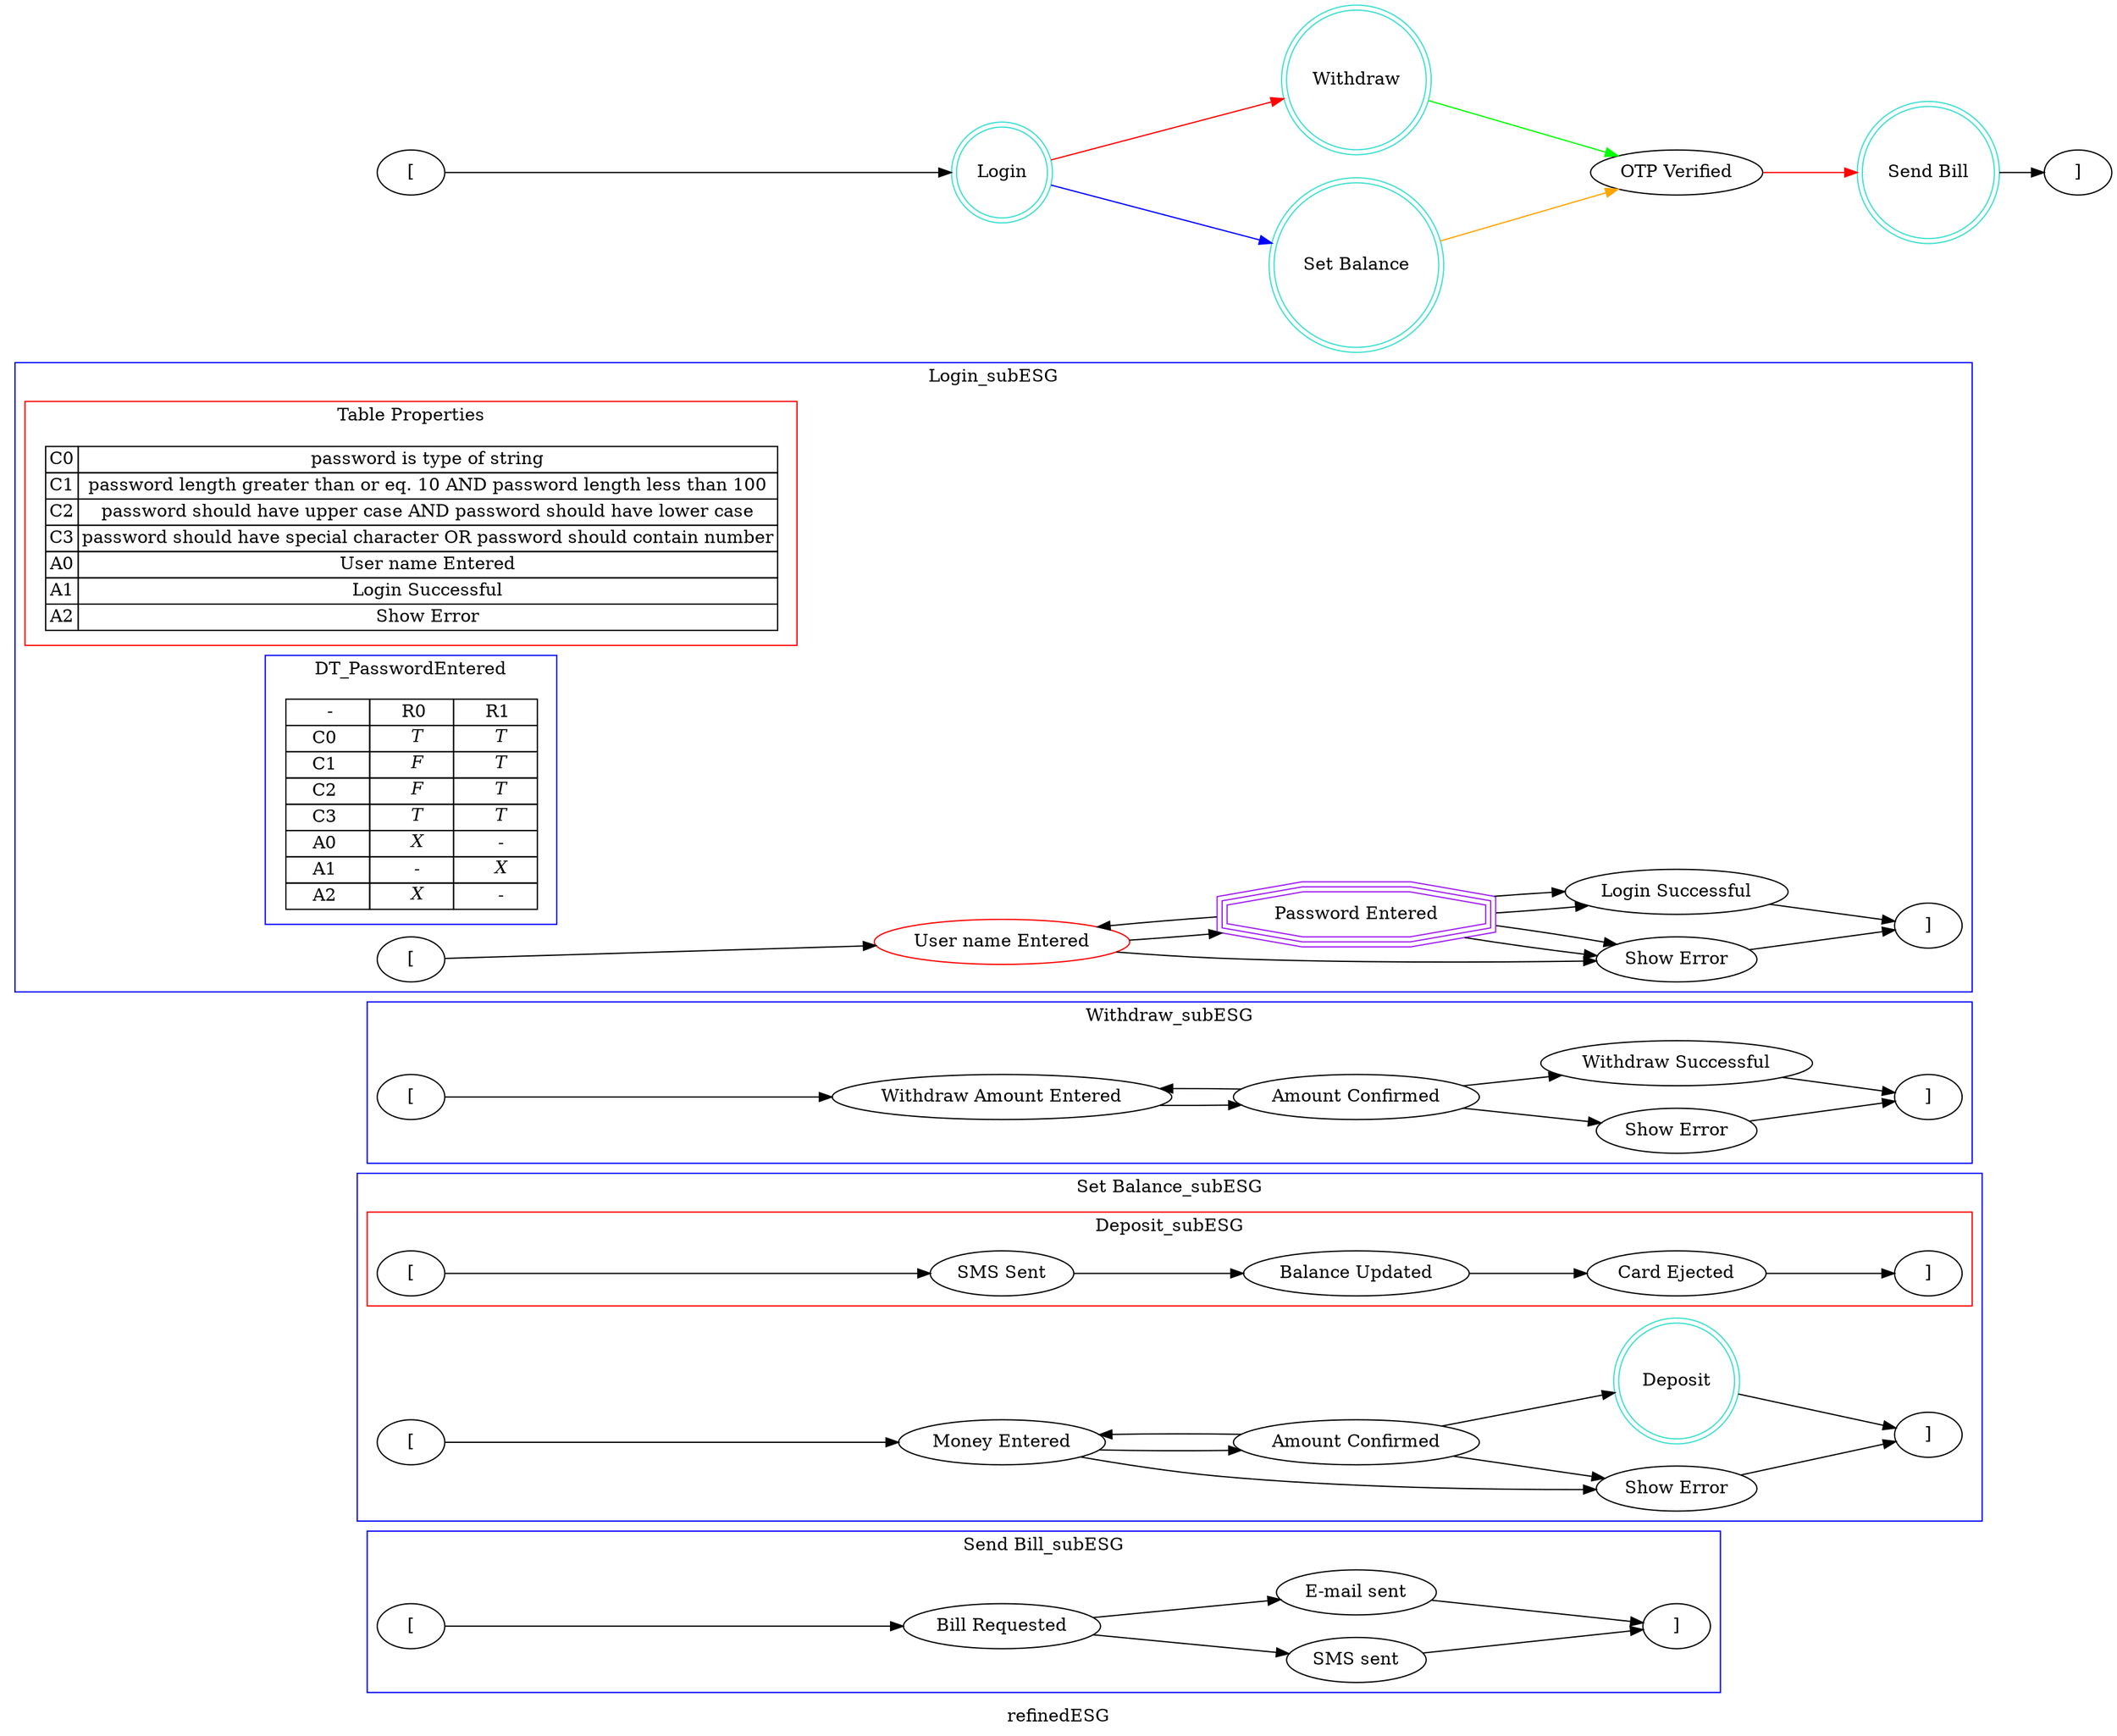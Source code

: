 digraph G {
rankdir = LR
subgraph clusterSendBill_subESG {
label = SendBill_subESG
color = "blue"
label = "Send Bill_subESG";
esg5_vertex0 -> esg5_vertex1[ color = black];
esg5_vertex1 -> esg5_vertex2[ color = black];
esg5_vertex1 -> esg5_vertex3[ color = black];
esg5_vertex2 -> esg5_vertex4[ color = black];
esg5_vertex3 -> esg5_vertex4[ color = black];
esg5_vertex0 [label = "[", shape = ellipse, color=black]
esg5_vertex1 [label = "Bill Requested", shape = ellipse, color=black]
esg5_vertex2 [label = "SMS sent", shape = ellipse, color=black]
esg5_vertex3 [label = "E-mail sent", shape = ellipse, color=black]
esg5_vertex4 [label = "]", shape = ellipse, color=black]
}
subgraph clusterSetBalance_subESG {
label = SetBalance_subESG
color = "blue"
subgraph clusterDeposit_subESG {
label = Deposit_subESG
color = "red"
label = "Deposit_subESG";
esg4_vertex0 -> esg4_vertex1[ color = black];
esg4_vertex1 -> esg4_vertex2[ color = black];
esg4_vertex2 -> esg4_vertex3[ color = black];
esg4_vertex3 -> esg4_vertex4[ color = black];
esg4_vertex0 [label = "[", shape = ellipse, color=black]
esg4_vertex1 [label = "SMS Sent", shape = ellipse, color=black]
esg4_vertex2 [label = "Balance Updated", shape = ellipse, color=black]
esg4_vertex3 [label = "Card Ejected", shape = ellipse, color=black]
esg4_vertex4 [label = "]", shape = ellipse, color=black]
}
label = "Set Balance_subESG";
esg3_vertex0 -> esg3_vertex1[ color = black];
esg3_vertex1 -> esg3_vertex2[ color = black];
esg3_vertex1 -> esg3_vertex3[ color = black];
esg3_vertex2 -> esg3_vertex3[ color = black];
esg3_vertex2 -> esg3_vertex1[ color = black];
esg3_vertex2 -> esg3_vertex4[ color = black];
esg3_vertex3 -> esg3_vertex5[ color = black];
esg3_vertex4 -> esg3_vertex5[ color = black];
esg3_vertex0 [label = "[", shape = ellipse, color=black]
esg3_vertex1 [label = "Money Entered", shape = ellipse, color=black]
esg3_vertex2 [label = "Amount Confirmed", shape = ellipse, color=black]
esg3_vertex3 [label = "Show Error", shape = ellipse, color=black]
esg3_vertex4 [label = "Deposit", shape = doublecircle, color=turquoise]
esg3_vertex5 [label = "]", shape = ellipse, color=black]
}
subgraph clusterWithdraw_subESG {
label = Withdraw_subESG
color = "blue"
label = "Withdraw_subESG";
esg2_vertex0 -> esg2_vertex1[ color = black];
esg2_vertex1 -> esg2_vertex2[ color = black];
esg2_vertex2 -> esg2_vertex3[ color = black];
esg2_vertex2 -> esg2_vertex1[ color = black];
esg2_vertex2 -> esg2_vertex4[ color = black];
esg2_vertex3 -> esg2_vertex5[ color = black];
esg2_vertex4 -> esg2_vertex5[ color = black];
esg2_vertex0 [label = "[", shape = ellipse, color=black]
esg2_vertex1 [label = "Withdraw Amount Entered", shape = ellipse, color=black]
esg2_vertex2 [label = "Amount Confirmed", shape = ellipse, color=black]
esg2_vertex3 [label = "Show Error", shape = ellipse, color=black]
esg2_vertex4 [label = "Withdraw Successful", shape = ellipse, color=black]
esg2_vertex5 [label = "]", shape = ellipse, color=black]
}
subgraph clusterLogin_subESG {
label = Login_subESG
color = "blue"
subgraph cluster2PasswordTable {
label = "Table Properties"
color = "red"
n2[shape=none label=<<table border="0" cellborder="1" cellspacing="0">
<tr>
<td>C0</td>
<td>password is type of string</td>
</tr>
<tr>
<td>C1</td>
<td>password length greater than or eq. 10 AND password length less than 100</td>
</tr>
<tr>
<td>C2</td>
<td>password should have upper case AND password should have lower case</td>
</tr>
<tr>
<td>C3</td>
<td>password should have special character OR password should contain number</td>
</tr>
<tr>
<td>A0</td>
<td>User name Entered</td>
</tr>
<tr>
<td>A1</td>
<td>Login Successful</td>
</tr>
<tr>
<td>A2</td>
<td>Show Error</td>
</tr>
</table>>];
}
subgraph clusterPasswordTable {
label = DT_PasswordEntered
color = "blue"
n1[shape=none label=<<table border="0" cellborder="1" cellspacing="0">
<tr>
<td>      -     </td>
<td>     R0    </td>
<td>     R1    </td>
</tr>
<tr>
<td>    C0     </td>
<td><i>      T    </i></td>
<td><i>      T    </i></td>
</tr>
<tr>
<td>    C1     </td>
<td><i>      F    </i></td>
<td><i>      T    </i></td>
</tr>
<tr>
<td>    C2     </td>
<td><i>      F    </i></td>
<td><i>      T    </i></td>
</tr>
<tr>
<td>    C3     </td>
<td><i>      T    </i></td>
<td><i>      T    </i></td>
</tr>
<tr>
<td>    A0     </td>
<td><i>      X    </i></td>
<td>      -    </td>
</tr>
<tr>
<td>    A1     </td>
<td>      -    </td>
<td><i>      X    </i></td>
</tr>
<tr>
<td>    A2     </td>
<td><i>      X    </i></td>
<td>      -    </td>
</tr>
</table>>];
}
label = "Login_subESG";
esg1_vertex0 -> esg1_vertex1[ color = black];
esg1_vertex1 -> esg1_vertex3[ color = black];
esg1_vertex1 -> esg1_vertex2[ color = black];
esg1_vertex2 -> esg1_vertex3[ color = black];
esg1_vertex2 -> esg1_vertex4[ color = black];
esg1_vertex3 -> esg1_vertex5[ color = black];
esg1_vertex4 -> esg1_vertex5[ color = black];
esg1_vertex2 -> esg1_vertex1[ color = null];
esg1_vertex2 -> esg1_vertex3[ color = null];
esg1_vertex2 -> esg1_vertex4[ color = null];
esg1_vertex0 [label = "[", shape = ellipse, color=black]
esg1_vertex1 [label = "User name Entered", shape = ellipse, color=red]
esg1_vertex3 [label = "Show Error", shape = ellipse, color=black]
esg1_vertex2 [label = "Password Entered", shape = tripleoctagon, color=purple]
esg1_vertex4 [label = "Login Successful", shape = ellipse, color=black]
esg1_vertex5 [label = "]", shape = ellipse, color=black]
}
label = "refinedESG";
esg0_vertex0 -> esg0_vertex1[ color = black];
esg0_vertex1 -> esg0_vertex2[ color = red];
esg0_vertex1 -> esg0_vertex3[ color = blue];
esg0_vertex2 -> esg0_vertex4[ color = green];
esg0_vertex3 -> esg0_vertex4[ color = orange];
esg0_vertex4 -> esg0_vertex5[ color = red];
esg0_vertex5 -> esg0_vertex6[ color = black];
esg0_vertex0 [label = "[", shape = ellipse, color=black]
esg0_vertex1 [label = "Login", shape = doublecircle, color=turquoise]
esg0_vertex2 [label = "Withdraw", shape = doublecircle, color=turquoise]
esg0_vertex3 [label = "Set Balance", shape = doublecircle, color=turquoise]
esg0_vertex4 [label = "OTP Verified", shape = ellipse, color=black]
esg0_vertex5 [label = "Send Bill", shape = doublecircle, color=turquoise]
esg0_vertex6 [label = "]", shape = ellipse, color=black]
}

